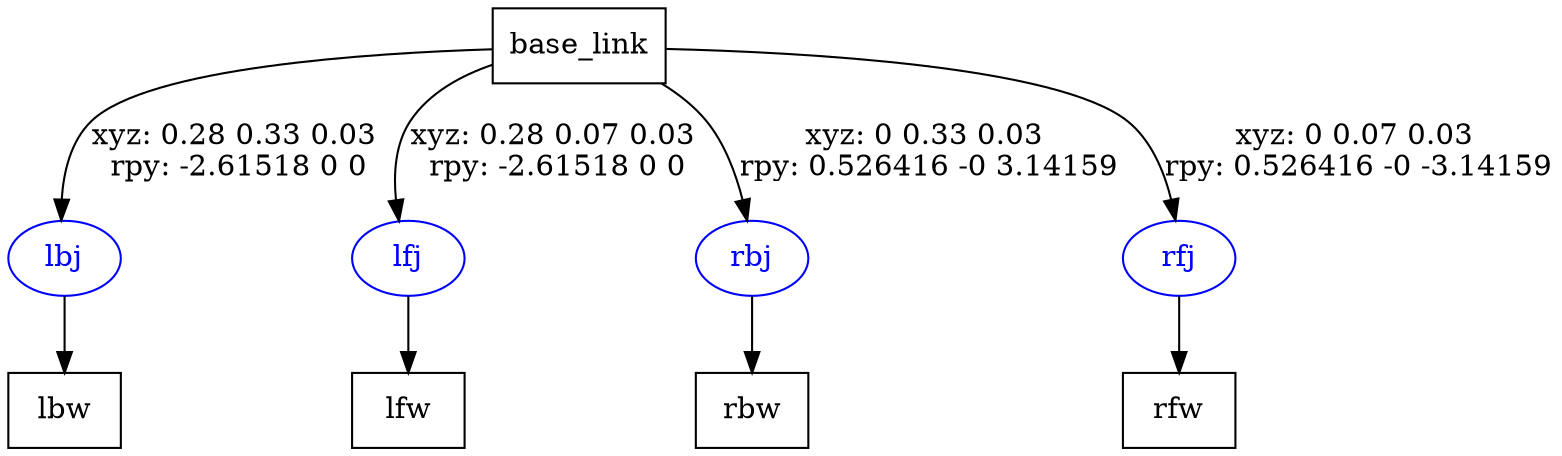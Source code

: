 digraph G {
node [shape=box];
"base_link" [label="base_link"];
"lbw" [label="lbw"];
"lfw" [label="lfw"];
"rbw" [label="rbw"];
"rfw" [label="rfw"];
node [shape=ellipse, color=blue, fontcolor=blue];
"base_link" -> "lbj" [label="xyz: 0.28 0.33 0.03 \nrpy: -2.61518 0 0"]
"lbj" -> "lbw"
"base_link" -> "lfj" [label="xyz: 0.28 0.07 0.03 \nrpy: -2.61518 0 0"]
"lfj" -> "lfw"
"base_link" -> "rbj" [label="xyz: 0 0.33 0.03 \nrpy: 0.526416 -0 3.14159"]
"rbj" -> "rbw"
"base_link" -> "rfj" [label="xyz: 0 0.07 0.03 \nrpy: 0.526416 -0 -3.14159"]
"rfj" -> "rfw"
}
